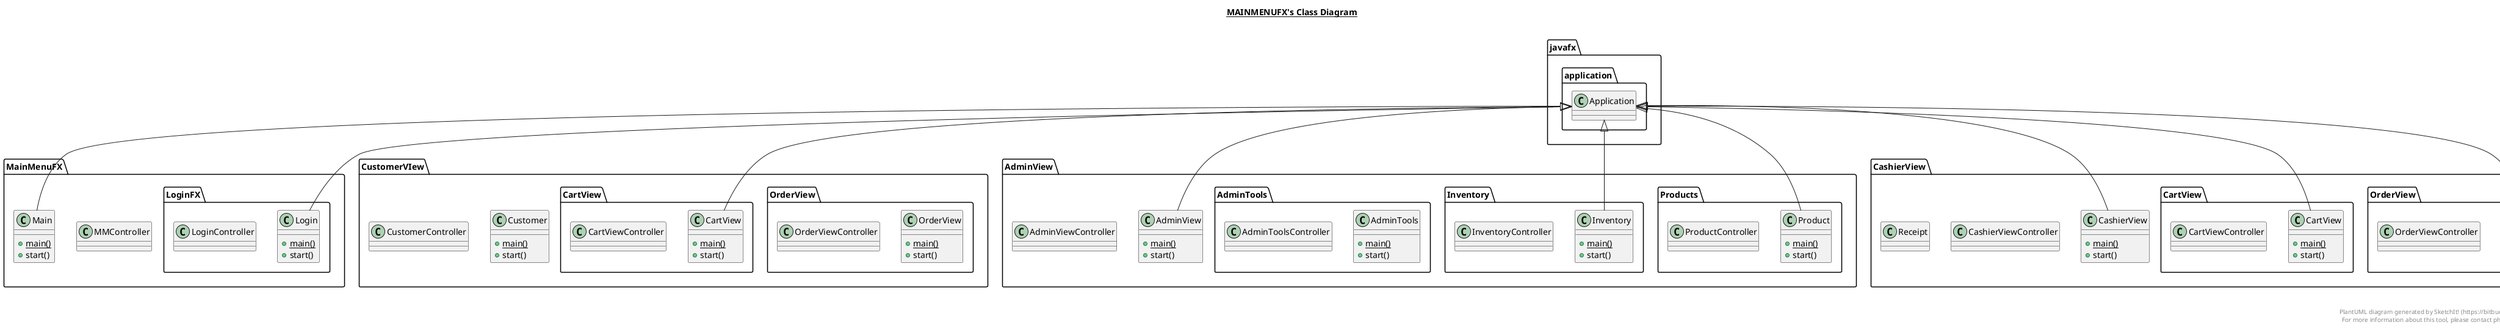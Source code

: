@startuml

title __MAINMENUFX's Class Diagram__\n

 namespace MainMenuFX {
     class MainMenuFX.MMController {
     }
   }

    namespace MainMenuFX {
     class MainMenuFX.Main {
         {static} + main()
         + start()
     }
    }


  namespace MainMenuFX {
    namespace LoginFX {
      class MainMenuFX.LoginFX.Login {
          {static} + main()
          + start()
      }
    }
  }


  namespace MainMenuFX {
    namespace LoginFX {
      class MainMenuFX.LoginFX.LoginController {
      }
    }
  }
namespace CustomerVIew {
    class CustomerVIew.Customer {
        {static} + main()
        + start()
    }
  }


  namespace CustomerVIew {
    class CustomerVIew.CustomerController {
    }
  }
   namespace CustomerVIew {
      namespace OrderView {
        class CustomerVIew.OrderView.OrderView {
            {static} + main()
            + start()
        }
      }
    }


    namespace CustomerVIew {
      namespace OrderView {
        class CustomerVIew.OrderView.OrderViewController {
        }
      }
    }

  namespace CustomerVIew {
    namespace CartView {
      class CustomerVIew.CartView.CartView {
          {static} + main()
          + start()
      }
    }
  }


  namespace CustomerVIew {
    namespace CartView {
      class CustomerVIew.CartView.CartViewController {
      }
    }
  }

namespace AdminView {
    class AdminView.AdminView {
        {static} + main()
        + start()
    }
  }


  namespace AdminView {
    class AdminView.AdminViewController {
    }
  }

    namespace AdminView {
      namespace Products {
        class AdminView.Products.Product {
            {static} + main()
            + start()
        }
      }
    }


    namespace AdminView {
      namespace Products {
        class AdminView.Products.ProductController {
        }
      }
    }

namespace AdminView {
    namespace Inventory {
      class AdminView.Inventory.Inventory {
          {static} + main()
          + start()
      }
    }
  }


  namespace AdminView {
    namespace Inventory {
      class AdminView.Inventory.InventoryController {
      }
    }
  }
namespace AdminView {
    namespace AdminTools {
      class AdminView.AdminTools.AdminTools {
          {static} + main()
          + start()
      }
    }
  }


  namespace AdminView {
    namespace AdminTools {
      class AdminView.AdminTools.AdminToolsController {
      }
    }
  }

  namespace CashierView {
      class CashierView.CashierView {
          {static} + main()
          + start()
      }
    }


    namespace CashierView {
      class CashierView.CashierViewController {
      }
    }


    namespace CashierView {
      class CashierView.Receipt {
      }
    }

  namespace CashierView {
      namespace OrderView {
        class CashierView.OrderView.OrderView {
            {static} + main()
            + start()
        }
      }
    }


    namespace CashierView {
      namespace OrderView {
        class CashierView.OrderView.OrderViewController {
        }
      }
    }
  namespace CashierView {
      namespace CartView {
        class CashierView.CartView.CartView {
            {static} + main()
            + start()
        }
      }
    }


    namespace CashierView {
      namespace CartView {
        class CashierView.CartView.CartViewController {
        }
      }
    }


    CashierView.CartView.CartView -up-|> javafx.application.Application
    CashierView.OrderView.OrderView -up-|> javafx.application.Application
    CashierView.CashierView -up-|> javafx.application.Application

  AdminView.Inventory.Inventory -up-|> javafx.application.Application
    AdminView.Products.Product -up-|> javafx.application.Application

  AdminView.AdminView -up-|> javafx.application.Application

  CustomerVIew.CartView.CartView -up-|> javafx.application.Application

   MainMenuFX.LoginFX.Login -up-|> javafx.application.Application
   MainMenuFX.Main -up-|> javafx.application.Application

right footer


PlantUML diagram generated by SketchIt! (https://bitbucket.org/pmesmeur/sketch.it)
For more information about this tool, please contact philippe.mesmeur@gmail.com
endfooter

@enduml
